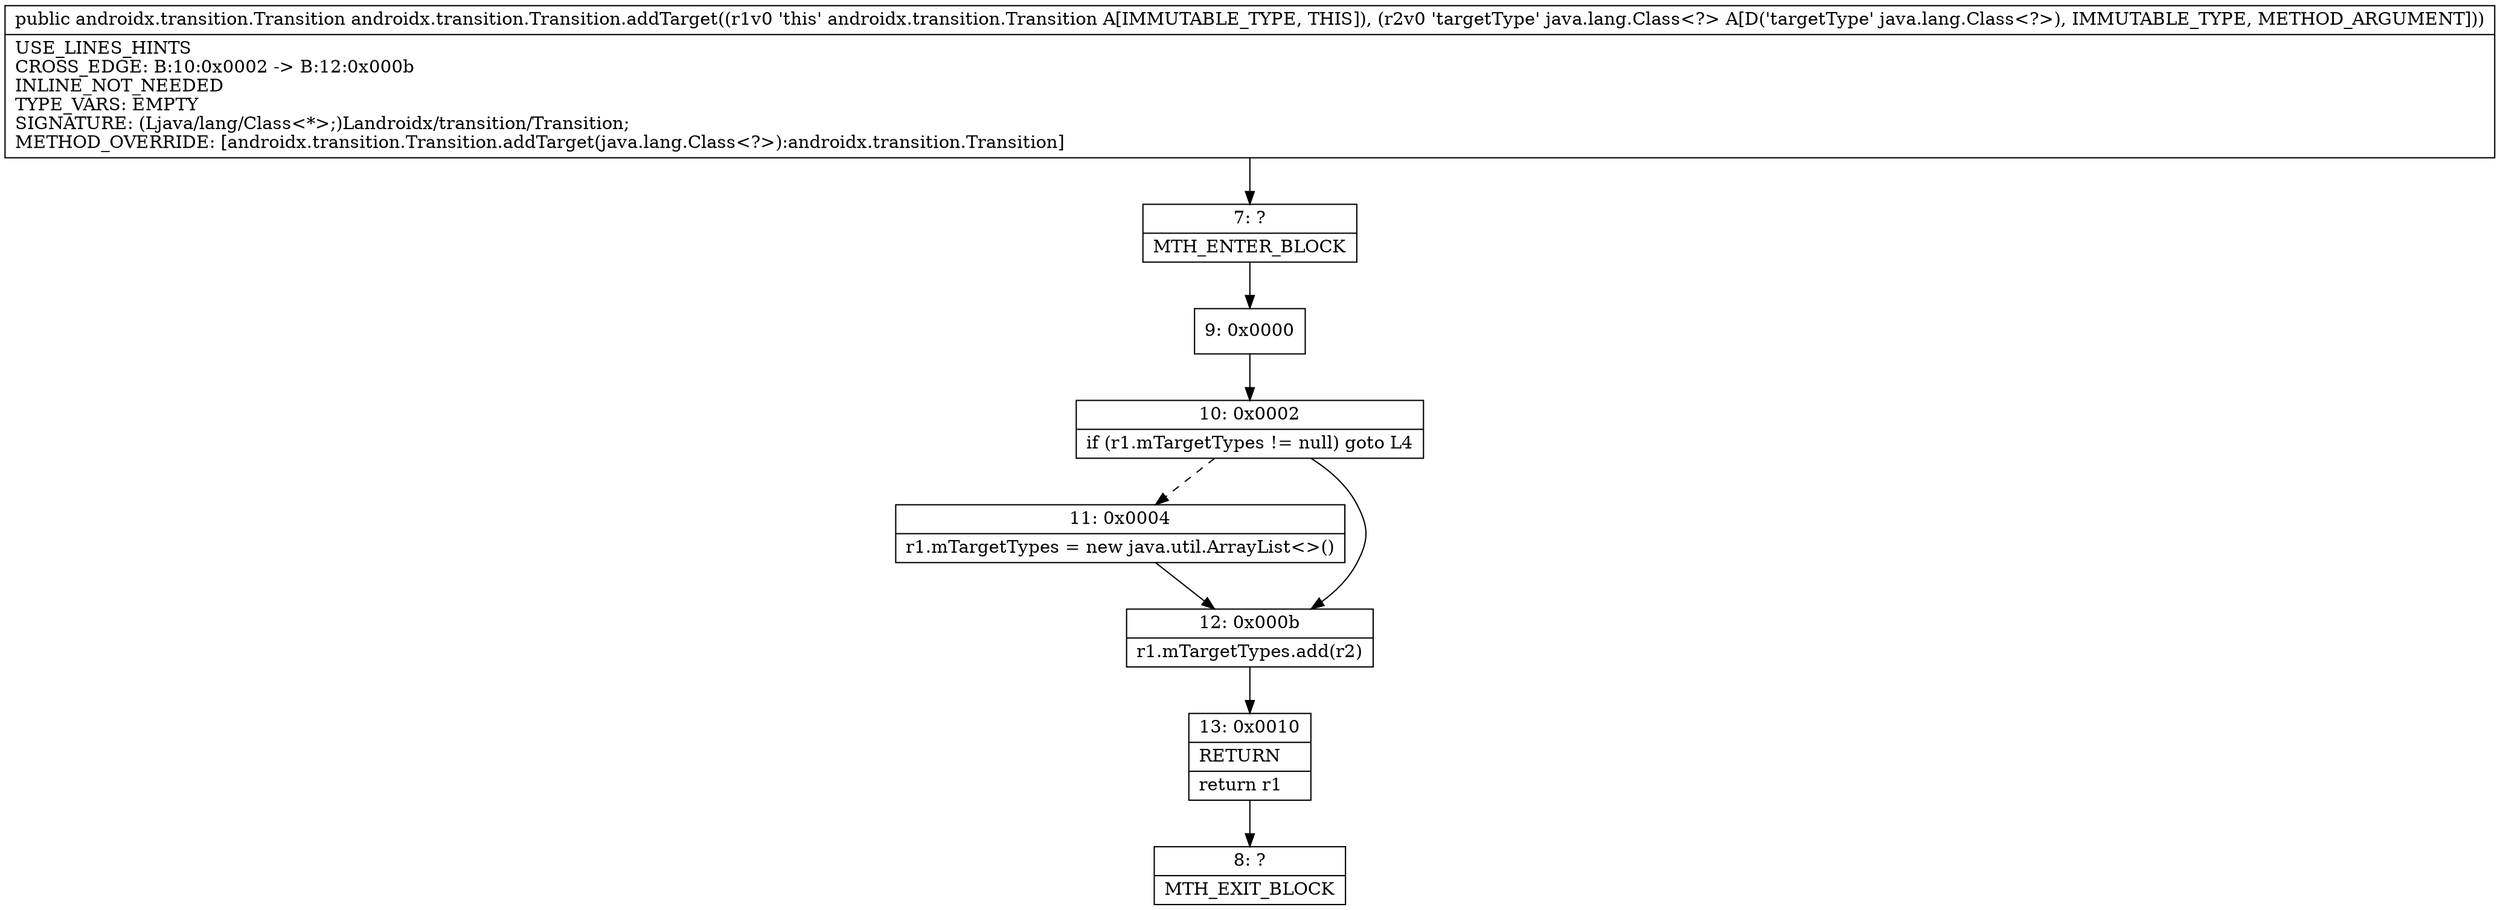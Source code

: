 digraph "CFG forandroidx.transition.Transition.addTarget(Ljava\/lang\/Class;)Landroidx\/transition\/Transition;" {
Node_7 [shape=record,label="{7\:\ ?|MTH_ENTER_BLOCK\l}"];
Node_9 [shape=record,label="{9\:\ 0x0000}"];
Node_10 [shape=record,label="{10\:\ 0x0002|if (r1.mTargetTypes != null) goto L4\l}"];
Node_11 [shape=record,label="{11\:\ 0x0004|r1.mTargetTypes = new java.util.ArrayList\<\>()\l}"];
Node_12 [shape=record,label="{12\:\ 0x000b|r1.mTargetTypes.add(r2)\l}"];
Node_13 [shape=record,label="{13\:\ 0x0010|RETURN\l|return r1\l}"];
Node_8 [shape=record,label="{8\:\ ?|MTH_EXIT_BLOCK\l}"];
MethodNode[shape=record,label="{public androidx.transition.Transition androidx.transition.Transition.addTarget((r1v0 'this' androidx.transition.Transition A[IMMUTABLE_TYPE, THIS]), (r2v0 'targetType' java.lang.Class\<?\> A[D('targetType' java.lang.Class\<?\>), IMMUTABLE_TYPE, METHOD_ARGUMENT]))  | USE_LINES_HINTS\lCROSS_EDGE: B:10:0x0002 \-\> B:12:0x000b\lINLINE_NOT_NEEDED\lTYPE_VARS: EMPTY\lSIGNATURE: (Ljava\/lang\/Class\<*\>;)Landroidx\/transition\/Transition;\lMETHOD_OVERRIDE: [androidx.transition.Transition.addTarget(java.lang.Class\<?\>):androidx.transition.Transition]\l}"];
MethodNode -> Node_7;Node_7 -> Node_9;
Node_9 -> Node_10;
Node_10 -> Node_11[style=dashed];
Node_10 -> Node_12;
Node_11 -> Node_12;
Node_12 -> Node_13;
Node_13 -> Node_8;
}


